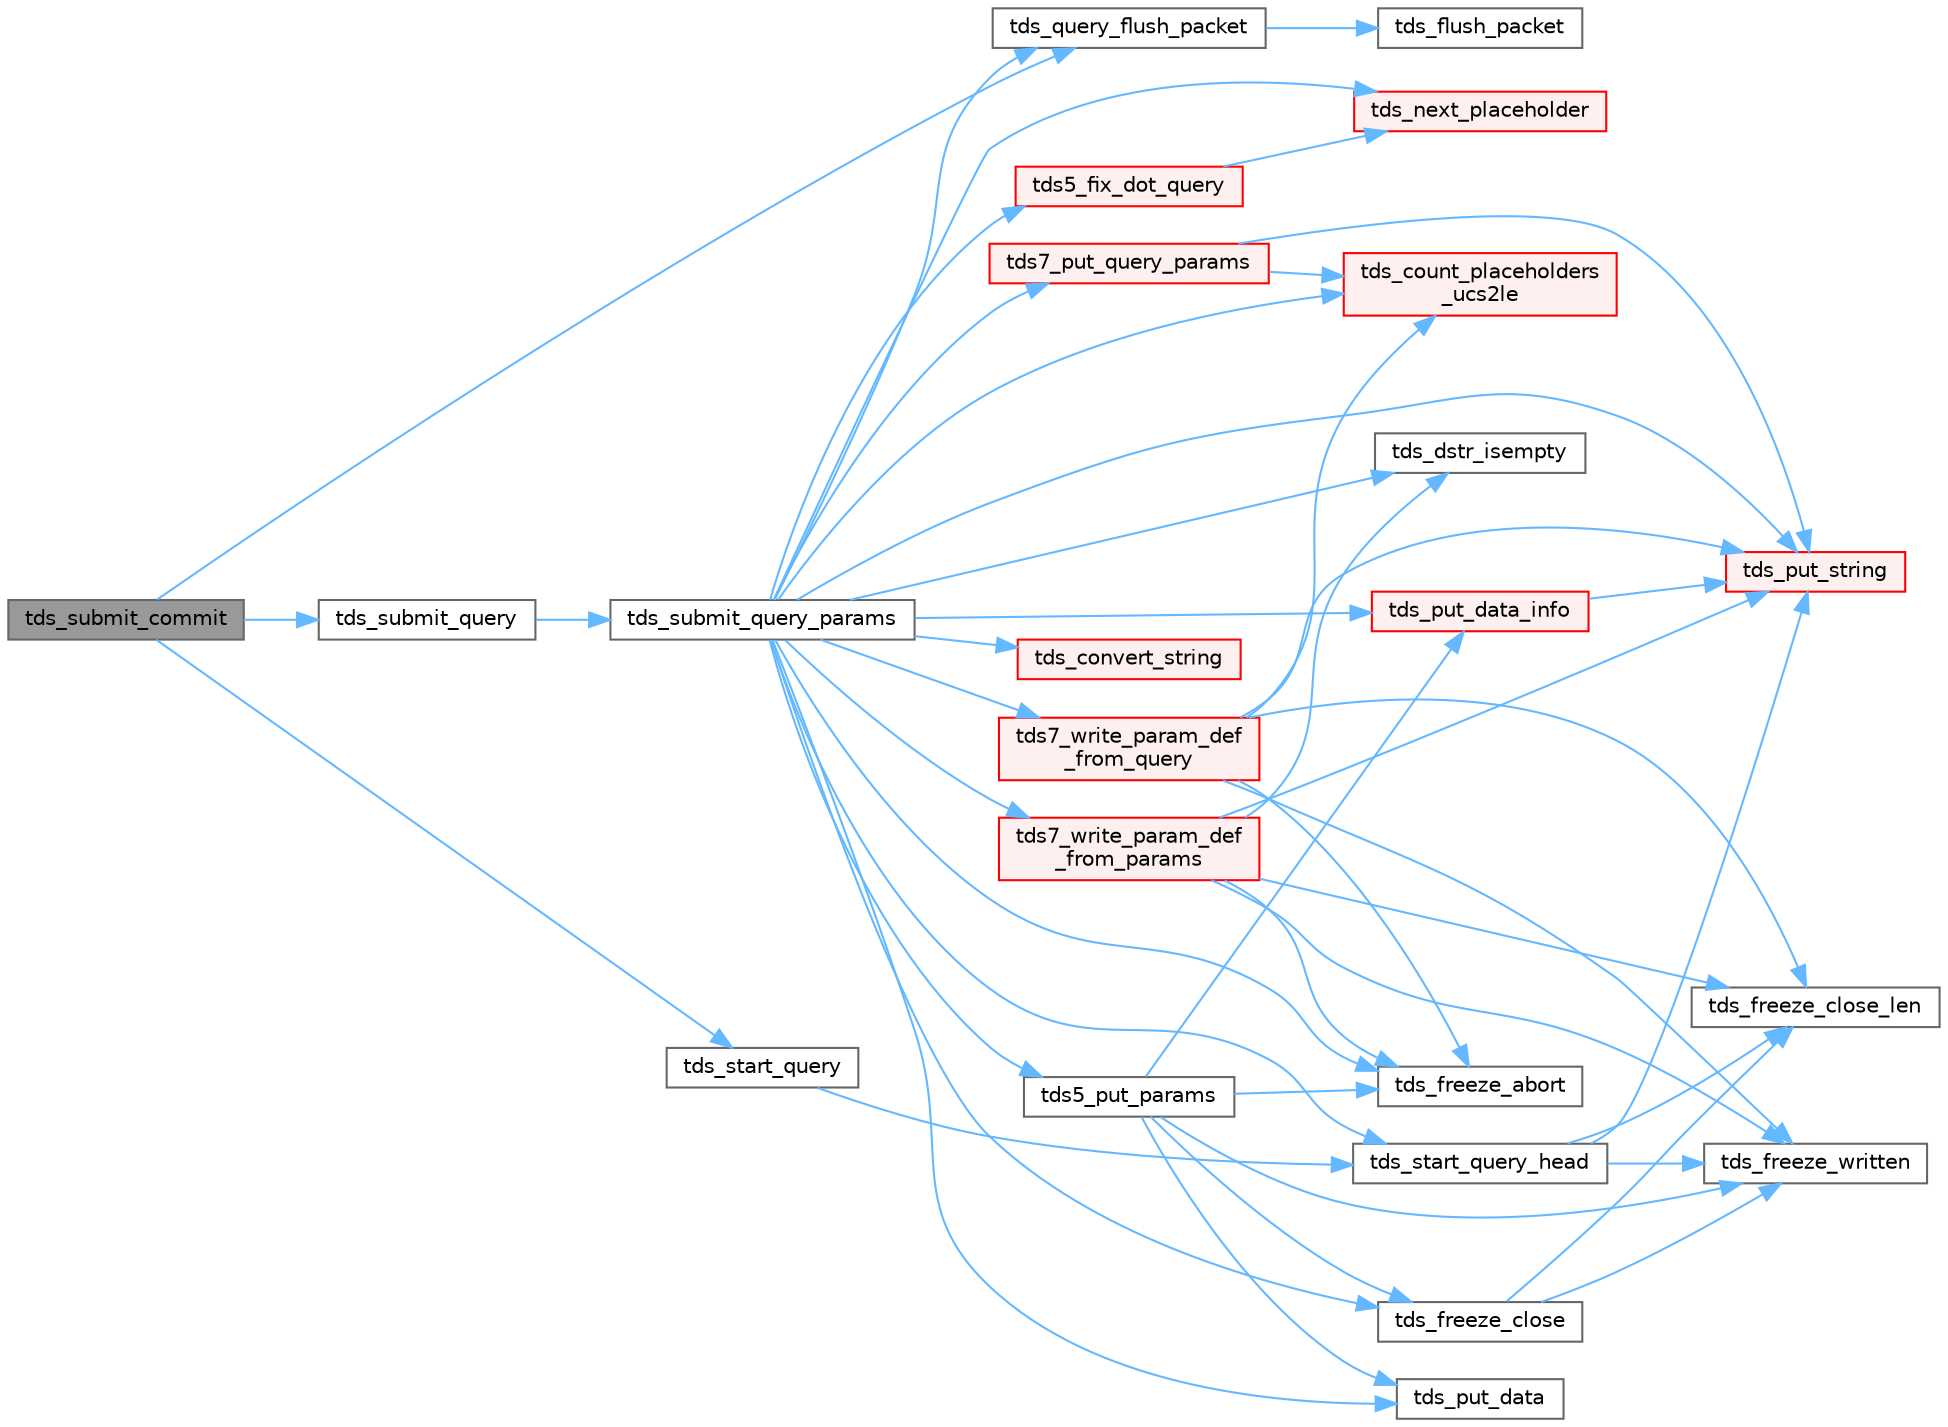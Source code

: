 digraph "tds_submit_commit"
{
 // LATEX_PDF_SIZE
  bgcolor="transparent";
  edge [fontname=Helvetica,fontsize=10,labelfontname=Helvetica,labelfontsize=10];
  node [fontname=Helvetica,fontsize=10,shape=box,height=0.2,width=0.4];
  rankdir="LR";
  Node1 [id="Node000001",label="tds_submit_commit",height=0.2,width=0.4,color="gray40", fillcolor="grey60", style="filled", fontcolor="black",tooltip="Send a commit request."];
  Node1 -> Node2 [id="edge1_Node000001_Node000002",color="steelblue1",style="solid",tooltip=" "];
  Node2 [id="Node000002",label="tds_query_flush_packet",height=0.2,width=0.4,color="grey40", fillcolor="white", style="filled",URL="$a00590.html#gada27f4cfce925240ad33b71b63ca692d",tooltip="Flush query packet."];
  Node2 -> Node3 [id="edge2_Node000002_Node000003",color="steelblue1",style="solid",tooltip=" "];
  Node3 [id="Node000003",label="tds_flush_packet",height=0.2,width=0.4,color="grey40", fillcolor="white", style="filled",URL="$a00591.html#ga5feb53554e8917a81bbbc332163a61fb",tooltip="Flush packet to server."];
  Node1 -> Node4 [id="edge3_Node000001_Node000004",color="steelblue1",style="solid",tooltip=" "];
  Node4 [id="Node000004",label="tds_start_query",height=0.2,width=0.4,color="grey40", fillcolor="white", style="filled",URL="$a00590.html#ga0da385231bfa3dc49377e1fb2bea2c07",tooltip="Start query packet of a given type."];
  Node4 -> Node5 [id="edge4_Node000004_Node000005",color="steelblue1",style="solid",tooltip=" "];
  Node5 [id="Node000005",label="tds_start_query_head",height=0.2,width=0.4,color="grey40", fillcolor="white", style="filled",URL="$a00590.html#ga9ad2e6defce530a8778791cce0166ccd",tooltip="Start query packet of a given type."];
  Node5 -> Node6 [id="edge5_Node000005_Node000006",color="steelblue1",style="solid",tooltip=" "];
  Node6 [id="Node000006",label="tds_freeze_close_len",height=0.2,width=0.4,color="grey40", fillcolor="white", style="filled",URL="$a00591.html#ga2660b893ae2bf36fe1b63b354e748bad",tooltip="Stop keeping data for this specific freeze."];
  Node5 -> Node7 [id="edge6_Node000005_Node000007",color="steelblue1",style="solid",tooltip=" "];
  Node7 [id="Node000007",label="tds_freeze_written",height=0.2,width=0.4,color="grey40", fillcolor="white", style="filled",URL="$a00591.html#ga528cc96da09c11bc2930daae64e33e83",tooltip="Compute how many bytes has been written from freeze."];
  Node5 -> Node8 [id="edge7_Node000005_Node000008",color="steelblue1",style="solid",tooltip=" "];
  Node8 [id="Node000008",label="tds_put_string",height=0.2,width=0.4,color="red", fillcolor="#FFF0F0", style="filled",URL="$a00591.html#ga1fcaf8d488cc1390f106ce3ad0bf37b4",tooltip="Output a string to wire automatic translate string to unicode if needed."];
  Node1 -> Node17 [id="edge8_Node000001_Node000017",color="steelblue1",style="solid",tooltip=" "];
  Node17 [id="Node000017",label="tds_submit_query",height=0.2,width=0.4,color="grey40", fillcolor="white", style="filled",URL="$a00590.html#ga5a29ae7f99d089dc3cea85ec6ee5f3ab",tooltip="Sends a language string to the database server for processing."];
  Node17 -> Node18 [id="edge9_Node000017_Node000018",color="steelblue1",style="solid",tooltip=" "];
  Node18 [id="Node000018",label="tds_submit_query_params",height=0.2,width=0.4,color="grey40", fillcolor="white", style="filled",URL="$a00590.html#ga95e0fccedc459a4404f496eec74a369a",tooltip="Sends a language string to the database server for processing."];
  Node18 -> Node19 [id="edge10_Node000018_Node000019",color="steelblue1",style="solid",tooltip=" "];
  Node19 [id="Node000019",label="tds5_fix_dot_query",height=0.2,width=0.4,color="red", fillcolor="#FFF0F0", style="filled",URL="$a00590.html#ga8853354723094c8efcd87fabf675c64f",tooltip="Substitute ?-style placeholders with named (@param) ones."];
  Node19 -> Node22 [id="edge11_Node000019_Node000022",color="steelblue1",style="solid",tooltip=" "];
  Node22 [id="Node000022",label="tds_next_placeholder",height=0.2,width=0.4,color="red", fillcolor="#FFF0F0", style="filled",URL="$a00590.html#ga8f3b00c34af2484eccb169e60a37dc36",tooltip="Get position of next placeholder."];
  Node18 -> Node25 [id="edge12_Node000018_Node000025",color="steelblue1",style="solid",tooltip=" "];
  Node25 [id="Node000025",label="tds5_put_params",height=0.2,width=0.4,color="grey40", fillcolor="white", style="filled",URL="$a00590.html#ga4f1f0a4f77bc4ea1440dfdebc19a157c",tooltip="Send parameters to server."];
  Node25 -> Node26 [id="edge13_Node000025_Node000026",color="steelblue1",style="solid",tooltip=" "];
  Node26 [id="Node000026",label="tds_freeze_abort",height=0.2,width=0.4,color="grey40", fillcolor="white", style="filled",URL="$a00591.html#ga7274d9c5dc75c58bb7d1f1c29e03a73e",tooltip="Discard all data written after the freeze."];
  Node25 -> Node27 [id="edge14_Node000025_Node000027",color="steelblue1",style="solid",tooltip=" "];
  Node27 [id="Node000027",label="tds_freeze_close",height=0.2,width=0.4,color="grey40", fillcolor="white", style="filled",URL="$a00591.html#ga633f62fb8e5310abfa42c02fba9c6500",tooltip="Stop keeping data for this specific freeze."];
  Node27 -> Node6 [id="edge15_Node000027_Node000006",color="steelblue1",style="solid",tooltip=" "];
  Node27 -> Node7 [id="edge16_Node000027_Node000007",color="steelblue1",style="solid",tooltip=" "];
  Node25 -> Node7 [id="edge17_Node000025_Node000007",color="steelblue1",style="solid",tooltip=" "];
  Node25 -> Node28 [id="edge18_Node000025_Node000028",color="steelblue1",style="solid",tooltip=" "];
  Node28 [id="Node000028",label="tds_put_data",height=0.2,width=0.4,color="grey40", fillcolor="white", style="filled",URL="$a00590.html#ga9fcc0a3932dcad530511395ef8a767fb",tooltip="Write data to wire."];
  Node25 -> Node29 [id="edge19_Node000025_Node000029",color="steelblue1",style="solid",tooltip=" "];
  Node29 [id="Node000029",label="tds_put_data_info",height=0.2,width=0.4,color="red", fillcolor="#FFF0F0", style="filled",URL="$a00590.html#gafd74652c4722ddce4d642cc4209449d4",tooltip="Put data information to wire."];
  Node29 -> Node8 [id="edge20_Node000029_Node000008",color="steelblue1",style="solid",tooltip=" "];
  Node18 -> Node32 [id="edge21_Node000018_Node000032",color="steelblue1",style="solid",tooltip=" "];
  Node32 [id="Node000032",label="tds7_put_query_params",height=0.2,width=0.4,color="red", fillcolor="#FFF0F0", style="filled",URL="$a00590.html#ga6e42b4a1d1d3898229ea2fe4afc2ecec",tooltip="Output params types and query (required by sp_prepare/sp_executesql/sp_prepexec)"];
  Node32 -> Node33 [id="edge22_Node000032_Node000033",color="steelblue1",style="solid",tooltip=" "];
  Node33 [id="Node000033",label="tds_count_placeholders\l_ucs2le",height=0.2,width=0.4,color="red", fillcolor="#FFF0F0", style="filled",URL="$a00590.html#ga0cd19215e9169ea299a6c9cbf5b2fb60",tooltip="Count the number of placeholders ('?') in a query."];
  Node32 -> Node8 [id="edge23_Node000032_Node000008",color="steelblue1",style="solid",tooltip=" "];
  Node18 -> Node37 [id="edge24_Node000018_Node000037",color="steelblue1",style="solid",tooltip=" "];
  Node37 [id="Node000037",label="tds7_write_param_def\l_from_params",height=0.2,width=0.4,color="red", fillcolor="#FFF0F0", style="filled",URL="$a00590.html#ga6513afd79629f7a928e1d3da9f56dee1",tooltip="Write string with parameters definition, useful for TDS7+."];
  Node37 -> Node38 [id="edge25_Node000037_Node000038",color="steelblue1",style="solid",tooltip=" "];
  Node38 [id="Node000038",label="tds_dstr_isempty",height=0.2,width=0.4,color="grey40", fillcolor="white", style="filled",URL="$a00593.html#ga197c6af67f2e7469d06c2aa055917b1e",tooltip="test if string is empty"];
  Node37 -> Node26 [id="edge26_Node000037_Node000026",color="steelblue1",style="solid",tooltip=" "];
  Node37 -> Node6 [id="edge27_Node000037_Node000006",color="steelblue1",style="solid",tooltip=" "];
  Node37 -> Node7 [id="edge28_Node000037_Node000007",color="steelblue1",style="solid",tooltip=" "];
  Node37 -> Node8 [id="edge29_Node000037_Node000008",color="steelblue1",style="solid",tooltip=" "];
  Node18 -> Node41 [id="edge30_Node000018_Node000041",color="steelblue1",style="solid",tooltip=" "];
  Node41 [id="Node000041",label="tds7_write_param_def\l_from_query",height=0.2,width=0.4,color="red", fillcolor="#FFF0F0", style="filled",URL="$a00590.html#ga24345856c16b15aa3e84459c2f551320",tooltip="Write string with parameters definition, useful for TDS7+."];
  Node41 -> Node33 [id="edge31_Node000041_Node000033",color="steelblue1",style="solid",tooltip=" "];
  Node41 -> Node26 [id="edge32_Node000041_Node000026",color="steelblue1",style="solid",tooltip=" "];
  Node41 -> Node6 [id="edge33_Node000041_Node000006",color="steelblue1",style="solid",tooltip=" "];
  Node41 -> Node7 [id="edge34_Node000041_Node000007",color="steelblue1",style="solid",tooltip=" "];
  Node41 -> Node8 [id="edge35_Node000041_Node000008",color="steelblue1",style="solid",tooltip=" "];
  Node18 -> Node42 [id="edge36_Node000018_Node000042",color="steelblue1",style="solid",tooltip=" "];
  Node42 [id="Node000042",label="tds_convert_string",height=0.2,width=0.4,color="red", fillcolor="#FFF0F0", style="filled",URL="$a00590.html#gad5b76c688898b86984d09628f030d01c",tooltip="Convert a string in an allocated buffer."];
  Node18 -> Node33 [id="edge37_Node000018_Node000033",color="steelblue1",style="solid",tooltip=" "];
  Node18 -> Node38 [id="edge38_Node000018_Node000038",color="steelblue1",style="solid",tooltip=" "];
  Node18 -> Node26 [id="edge39_Node000018_Node000026",color="steelblue1",style="solid",tooltip=" "];
  Node18 -> Node27 [id="edge40_Node000018_Node000027",color="steelblue1",style="solid",tooltip=" "];
  Node18 -> Node22 [id="edge41_Node000018_Node000022",color="steelblue1",style="solid",tooltip=" "];
  Node18 -> Node28 [id="edge42_Node000018_Node000028",color="steelblue1",style="solid",tooltip=" "];
  Node18 -> Node29 [id="edge43_Node000018_Node000029",color="steelblue1",style="solid",tooltip=" "];
  Node18 -> Node8 [id="edge44_Node000018_Node000008",color="steelblue1",style="solid",tooltip=" "];
  Node18 -> Node2 [id="edge45_Node000018_Node000002",color="steelblue1",style="solid",tooltip=" "];
  Node18 -> Node5 [id="edge46_Node000018_Node000005",color="steelblue1",style="solid",tooltip=" "];
}
